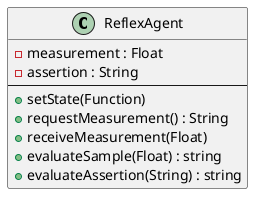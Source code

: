 @startuml reflexAgentClass

class ReflexAgent {
    -measurement : Float
    -assertion : String
    --
    +setState(Function)
    +requestMeasurement() : String
    +receiveMeasurement(Float)
    +evaluateSample(Float) : string
    +evaluateAssertion(String) : string
}
@enduml